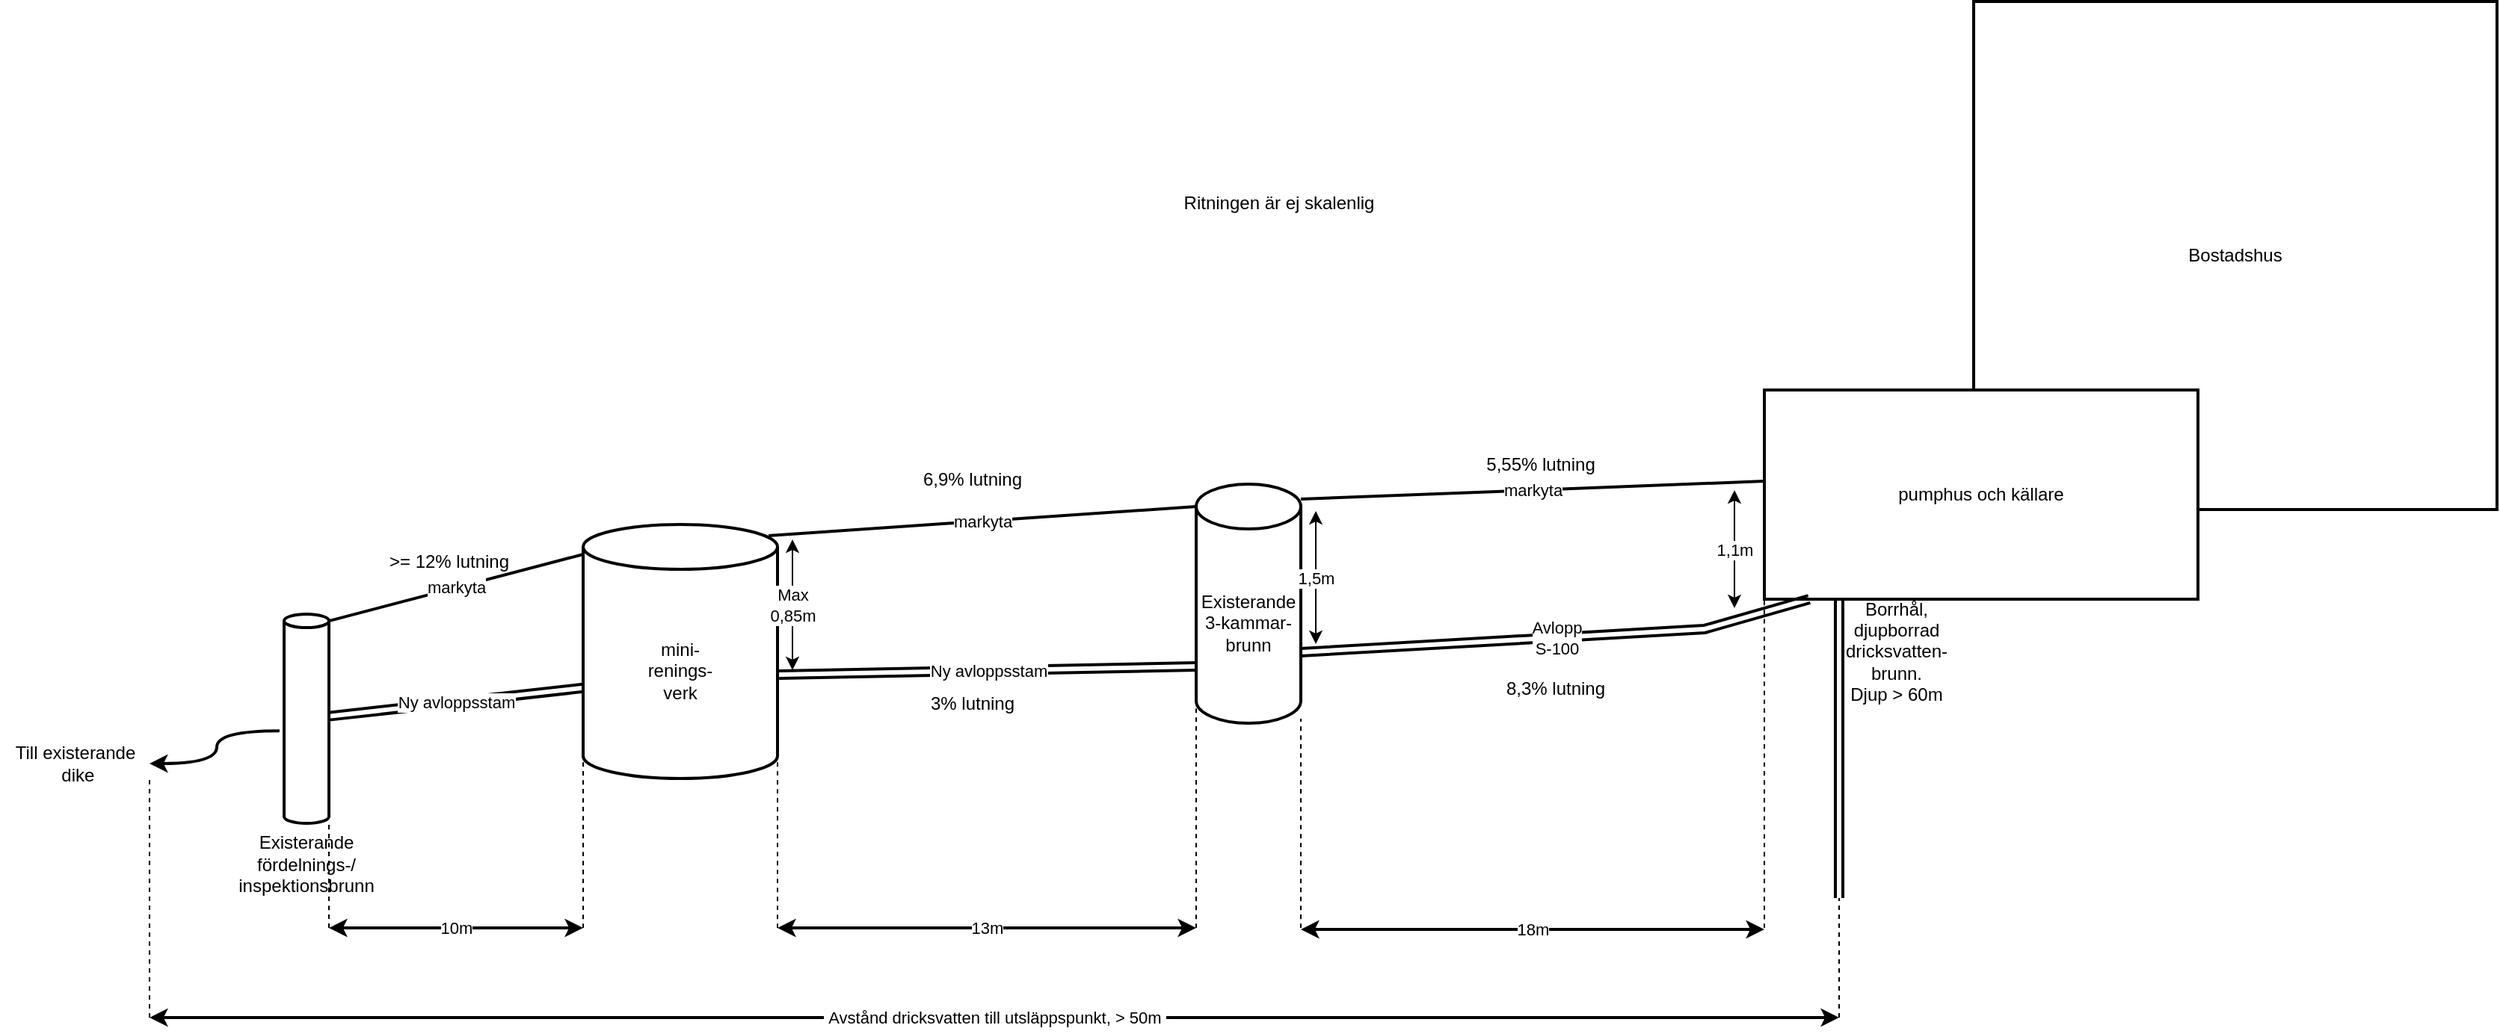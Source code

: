 <mxfile version="20.6.0" type="github">
  <diagram id="dEcU-ee0UV8H-_c2nEIc" name="Page-1">
    <mxGraphModel dx="2476" dy="919" grid="1" gridSize="10" guides="1" tooltips="1" connect="1" arrows="1" fold="1" page="1" pageScale="1" pageWidth="850" pageHeight="1100" math="0" shadow="0">
      <root>
        <mxCell id="0" />
        <mxCell id="1" parent="0" />
        <mxCell id="SarKboA0Y-ExGuH4aFD--1" value="Bostadshus" style="rounded=0;whiteSpace=wrap;html=1;strokeWidth=2;" parent="1" vertex="1">
          <mxGeometry x="490" y="20" width="350" height="340" as="geometry" />
        </mxCell>
        <mxCell id="SarKboA0Y-ExGuH4aFD--2" value="pumphus och källare" style="rounded=0;whiteSpace=wrap;html=1;strokeWidth=2;" parent="1" vertex="1">
          <mxGeometry x="350" y="280" width="290" height="140" as="geometry" />
        </mxCell>
        <mxCell id="SarKboA0Y-ExGuH4aFD--3" value="Existerande&lt;br&gt;3-kammar-&lt;br&gt;brunn" style="shape=cylinder3;whiteSpace=wrap;html=1;boundedLbl=1;backgroundOutline=1;size=15;strokeWidth=2;" parent="1" vertex="1">
          <mxGeometry x="-30" y="343" width="70" height="160" as="geometry" />
        </mxCell>
        <mxCell id="SarKboA0Y-ExGuH4aFD--6" value="markyta" style="endArrow=none;html=1;rounded=0;exitX=1;exitY=0;exitDx=0;exitDy=15;exitPerimeter=0;entryX=0;entryY=0.436;entryDx=0;entryDy=0;entryPerimeter=0;strokeWidth=2;" parent="1" target="SarKboA0Y-ExGuH4aFD--2" edge="1">
          <mxGeometry width="50" height="50" relative="1" as="geometry">
            <mxPoint x="40" y="353" as="sourcePoint" />
            <mxPoint x="350.87" y="335.06" as="targetPoint" />
            <Array as="points" />
          </mxGeometry>
        </mxCell>
        <mxCell id="SarKboA0Y-ExGuH4aFD--8" value="1,5m" style="endArrow=classic;startArrow=classic;html=1;rounded=0;" parent="1" edge="1">
          <mxGeometry width="50" height="50" relative="1" as="geometry">
            <mxPoint x="50" y="450" as="sourcePoint" />
            <mxPoint x="50" y="361" as="targetPoint" />
          </mxGeometry>
        </mxCell>
        <mxCell id="SarKboA0Y-ExGuH4aFD--10" value="mini-&lt;br&gt;renings-&lt;br&gt;verk" style="shape=cylinder3;whiteSpace=wrap;html=1;boundedLbl=1;backgroundOutline=1;size=15;strokeWidth=2;" parent="1" vertex="1">
          <mxGeometry x="-440" y="370" width="130" height="170" as="geometry" />
        </mxCell>
        <mxCell id="SarKboA0Y-ExGuH4aFD--12" value="1,1m" style="endArrow=classic;startArrow=classic;html=1;rounded=0;" parent="1" edge="1">
          <mxGeometry x="-0.013" width="50" height="50" relative="1" as="geometry">
            <mxPoint x="330" y="426" as="sourcePoint" />
            <mxPoint x="330" y="347" as="targetPoint" />
            <mxPoint as="offset" />
          </mxGeometry>
        </mxCell>
        <mxCell id="SarKboA0Y-ExGuH4aFD--15" value="markyta" style="endArrow=none;html=1;rounded=0;exitX=0.954;exitY=0.044;exitDx=0;exitDy=0;exitPerimeter=0;entryX=0;entryY=0;entryDx=0;entryDy=15;entryPerimeter=0;strokeWidth=2;" parent="1" source="SarKboA0Y-ExGuH4aFD--10" target="SarKboA0Y-ExGuH4aFD--3" edge="1">
          <mxGeometry width="50" height="50" relative="1" as="geometry">
            <mxPoint x="-311" y="374.94" as="sourcePoint" />
            <mxPoint x="-0.13" y="360.0" as="targetPoint" />
            <Array as="points" />
          </mxGeometry>
        </mxCell>
        <mxCell id="SarKboA0Y-ExGuH4aFD--18" style="edgeStyle=orthogonalEdgeStyle;rounded=0;orthogonalLoop=1;jettySize=auto;html=1;curved=1;exitX=-0.102;exitY=0.558;exitDx=0;exitDy=0;exitPerimeter=0;strokeWidth=2;" parent="1" source="SarKboA0Y-ExGuH4aFD--16" target="SarKboA0Y-ExGuH4aFD--19" edge="1">
          <mxGeometry relative="1" as="geometry">
            <mxPoint x="-740" y="500" as="targetPoint" />
          </mxGeometry>
        </mxCell>
        <mxCell id="SarKboA0Y-ExGuH4aFD--16" value="&lt;br&gt;&lt;br&gt;&lt;br&gt;&lt;br&gt;&lt;br&gt;&lt;br&gt;&lt;br&gt;&lt;br&gt;&lt;br&gt;&lt;br&gt;&lt;br&gt;&lt;br&gt;&lt;br&gt;Existerande&lt;br&gt;fördelnings-/&lt;br&gt;inspektionsbrunn" style="shape=cylinder3;whiteSpace=wrap;html=1;boundedLbl=1;backgroundOutline=1;size=4.529;strokeWidth=2;" parent="1" vertex="1">
          <mxGeometry x="-640" y="430" width="30" height="140" as="geometry" />
        </mxCell>
        <mxCell id="SarKboA0Y-ExGuH4aFD--19" value="Till existerande&lt;br&gt;&amp;nbsp;dike" style="text;html=1;align=center;verticalAlign=middle;resizable=0;points=[];autosize=1;strokeColor=none;fillColor=none;" parent="1" vertex="1">
          <mxGeometry x="-830" y="510" width="100" height="40" as="geometry" />
        </mxCell>
        <mxCell id="SarKboA0Y-ExGuH4aFD--20" value="markyta" style="endArrow=none;html=1;rounded=0;exitX=1;exitY=0;exitDx=0;exitDy=4.529;exitPerimeter=0;entryX=0;entryY=0;entryDx=0;entryDy=15;entryPerimeter=0;strokeWidth=2;" parent="1" source="SarKboA0Y-ExGuH4aFD--16" edge="1">
          <mxGeometry width="50" height="50" relative="1" as="geometry">
            <mxPoint x="-735.98" y="412.48" as="sourcePoint" />
            <mxPoint x="-440" y="390.0" as="targetPoint" />
            <Array as="points" />
          </mxGeometry>
        </mxCell>
        <mxCell id="SarKboA0Y-ExGuH4aFD--22" value="Avlopp&lt;br&gt;S-100" style="shape=link;html=1;rounded=0;strokeColor=default;startArrow=classic;startFill=1;curved=1;exitX=1;exitY=0;exitDx=0;exitDy=112.5;exitPerimeter=0;strokeWidth=2;" parent="1" source="SarKboA0Y-ExGuH4aFD--3" edge="1">
          <mxGeometry width="100" relative="1" as="geometry">
            <mxPoint x="270" y="440" as="sourcePoint" />
            <mxPoint x="380" y="420" as="targetPoint" />
            <Array as="points">
              <mxPoint x="310" y="440" />
            </Array>
          </mxGeometry>
        </mxCell>
        <mxCell id="SarKboA0Y-ExGuH4aFD--23" value="5,55% lutning" style="text;html=1;align=center;verticalAlign=middle;resizable=0;points=[];autosize=1;strokeColor=none;fillColor=none;" parent="1" vertex="1">
          <mxGeometry x="150" y="315" width="100" height="30" as="geometry" />
        </mxCell>
        <mxCell id="SarKboA0Y-ExGuH4aFD--24" value="8,3% lutning" style="text;html=1;align=center;verticalAlign=middle;resizable=0;points=[];autosize=1;strokeColor=none;fillColor=none;" parent="1" vertex="1">
          <mxGeometry x="165" y="465" width="90" height="30" as="geometry" />
        </mxCell>
        <mxCell id="SarKboA0Y-ExGuH4aFD--25" value="6,9% lutning" style="text;html=1;align=center;verticalAlign=middle;resizable=0;points=[];autosize=1;strokeColor=none;fillColor=none;" parent="1" vertex="1">
          <mxGeometry x="-225" y="325" width="90" height="30" as="geometry" />
        </mxCell>
        <mxCell id="SarKboA0Y-ExGuH4aFD--26" value="Ny avloppsstam" style="shape=link;html=1;rounded=0;strokeColor=default;startArrow=classic;startFill=1;curved=1;exitX=1.008;exitY=0.591;exitDx=0;exitDy=0;exitPerimeter=0;strokeWidth=2;" parent="1" source="SarKboA0Y-ExGuH4aFD--10" edge="1">
          <mxGeometry width="100" relative="1" as="geometry">
            <mxPoint x="-120" y="465" as="sourcePoint" />
            <mxPoint x="-30" y="465" as="targetPoint" />
          </mxGeometry>
        </mxCell>
        <mxCell id="SarKboA0Y-ExGuH4aFD--27" value="3% lutning" style="text;html=1;align=center;verticalAlign=middle;resizable=0;points=[];autosize=1;strokeColor=none;fillColor=none;" parent="1" vertex="1">
          <mxGeometry x="-220" y="475" width="80" height="30" as="geometry" />
        </mxCell>
        <mxCell id="SarKboA0Y-ExGuH4aFD--28" value="Max&lt;br&gt;0,85m" style="endArrow=classic;startArrow=classic;html=1;rounded=0;" parent="1" edge="1">
          <mxGeometry width="50" height="50" relative="1" as="geometry">
            <mxPoint x="-300" y="467.5" as="sourcePoint" />
            <mxPoint x="-300" y="380" as="targetPoint" />
          </mxGeometry>
        </mxCell>
        <mxCell id="SarKboA0Y-ExGuH4aFD--29" value="Ritningen är ej skalenlig" style="text;html=1;align=center;verticalAlign=middle;resizable=0;points=[];autosize=1;strokeColor=none;fillColor=none;" parent="1" vertex="1">
          <mxGeometry x="-50" y="140" width="150" height="30" as="geometry" />
        </mxCell>
        <mxCell id="SarKboA0Y-ExGuH4aFD--30" value="&amp;gt;= 12% lutning" style="text;html=1;align=center;verticalAlign=middle;resizable=0;points=[];autosize=1;strokeColor=none;fillColor=none;" parent="1" vertex="1">
          <mxGeometry x="-580" y="380" width="100" height="30" as="geometry" />
        </mxCell>
        <mxCell id="SarKboA0Y-ExGuH4aFD--31" value="Ny avloppsstam" style="shape=link;html=1;rounded=0;strokeColor=default;startArrow=classic;startFill=1;curved=1;strokeWidth=2;" parent="1" source="SarKboA0Y-ExGuH4aFD--16" edge="1">
          <mxGeometry width="100" relative="1" as="geometry">
            <mxPoint x="-540" y="479.41" as="sourcePoint" />
            <mxPoint x="-440" y="479.41" as="targetPoint" />
          </mxGeometry>
        </mxCell>
        <mxCell id="SarKboA0Y-ExGuH4aFD--32" value="" style="endArrow=none;dashed=1;html=1;rounded=0;strokeColor=default;curved=1;entryX=1;entryY=0.981;entryDx=0;entryDy=0;entryPerimeter=0;" parent="1" target="SarKboA0Y-ExGuH4aFD--3" edge="1">
          <mxGeometry width="50" height="50" relative="1" as="geometry">
            <mxPoint x="40" y="640" as="sourcePoint" />
            <mxPoint x="40" y="551" as="targetPoint" />
          </mxGeometry>
        </mxCell>
        <mxCell id="SarKboA0Y-ExGuH4aFD--33" value="" style="endArrow=none;dashed=1;html=1;rounded=0;strokeColor=default;curved=1;" parent="1" edge="1">
          <mxGeometry width="50" height="50" relative="1" as="geometry">
            <mxPoint x="350" y="640" as="sourcePoint" />
            <mxPoint x="350" y="420" as="targetPoint" />
          </mxGeometry>
        </mxCell>
        <mxCell id="SarKboA0Y-ExGuH4aFD--34" value="18m" style="endArrow=classic;startArrow=classic;html=1;rounded=0;strokeColor=default;curved=1;strokeWidth=2;" parent="1" edge="1">
          <mxGeometry width="50" height="50" relative="1" as="geometry">
            <mxPoint x="40" y="641" as="sourcePoint" />
            <mxPoint x="350" y="641" as="targetPoint" />
          </mxGeometry>
        </mxCell>
        <mxCell id="SarKboA0Y-ExGuH4aFD--35" value="" style="endArrow=none;dashed=1;html=1;rounded=0;strokeColor=default;curved=1;entryX=0;entryY=1;entryDx=0;entryDy=-15;entryPerimeter=0;" parent="1" target="SarKboA0Y-ExGuH4aFD--3" edge="1">
          <mxGeometry width="50" height="50" relative="1" as="geometry">
            <mxPoint x="-30" y="640" as="sourcePoint" />
            <mxPoint x="-20" y="549.0" as="targetPoint" />
          </mxGeometry>
        </mxCell>
        <mxCell id="SarKboA0Y-ExGuH4aFD--36" value="" style="endArrow=none;dashed=1;html=1;rounded=0;strokeColor=default;curved=1;entryX=1;entryY=1;entryDx=0;entryDy=-15;entryPerimeter=0;" parent="1" target="SarKboA0Y-ExGuH4aFD--10" edge="1">
          <mxGeometry width="50" height="50" relative="1" as="geometry">
            <mxPoint x="-310" y="640" as="sourcePoint" />
            <mxPoint x="-310" y="550.0" as="targetPoint" />
          </mxGeometry>
        </mxCell>
        <mxCell id="SarKboA0Y-ExGuH4aFD--37" value="13m" style="endArrow=classic;startArrow=classic;html=1;rounded=0;strokeColor=default;curved=1;strokeWidth=2;" parent="1" edge="1">
          <mxGeometry width="50" height="50" relative="1" as="geometry">
            <mxPoint x="-310" y="640" as="sourcePoint" />
            <mxPoint x="-30" y="640" as="targetPoint" />
          </mxGeometry>
        </mxCell>
        <mxCell id="SarKboA0Y-ExGuH4aFD--38" value="" style="endArrow=none;dashed=1;html=1;rounded=0;strokeColor=default;curved=1;entryX=0;entryY=1;entryDx=0;entryDy=-15;entryPerimeter=0;" parent="1" edge="1">
          <mxGeometry width="50" height="50" relative="1" as="geometry">
            <mxPoint x="-440" y="640" as="sourcePoint" />
            <mxPoint x="-440" y="520" as="targetPoint" />
          </mxGeometry>
        </mxCell>
        <mxCell id="SarKboA0Y-ExGuH4aFD--39" value="" style="endArrow=none;dashed=1;html=1;rounded=0;strokeColor=default;curved=1;entryX=1;entryY=1;entryDx=0;entryDy=-15;entryPerimeter=0;" parent="1" edge="1">
          <mxGeometry width="50" height="50" relative="1" as="geometry">
            <mxPoint x="-610" y="640" as="sourcePoint" />
            <mxPoint x="-610" y="570.0" as="targetPoint" />
          </mxGeometry>
        </mxCell>
        <mxCell id="SarKboA0Y-ExGuH4aFD--40" value="10m" style="endArrow=classic;startArrow=classic;html=1;rounded=0;strokeColor=default;curved=1;strokeWidth=2;" parent="1" edge="1">
          <mxGeometry width="50" height="50" relative="1" as="geometry">
            <mxPoint x="-610" y="640.0" as="sourcePoint" />
            <mxPoint x="-440" y="640" as="targetPoint" />
          </mxGeometry>
        </mxCell>
        <mxCell id="heA60xGhbs8UXRdRQO-w-1" value="" style="shape=link;html=1;rounded=0;strokeWidth=2;" edge="1" parent="1">
          <mxGeometry width="100" relative="1" as="geometry">
            <mxPoint x="400" y="420" as="sourcePoint" />
            <mxPoint x="400" y="620" as="targetPoint" />
          </mxGeometry>
        </mxCell>
        <mxCell id="heA60xGhbs8UXRdRQO-w-2" value="Borrhål,&lt;br&gt;djupborrad&lt;br&gt;dricksvatten-&lt;br&gt;brunn.&lt;br&gt;Djup &amp;gt; 60m" style="text;html=1;align=center;verticalAlign=middle;resizable=0;points=[];autosize=1;strokeColor=none;fillColor=none;" vertex="1" parent="1">
          <mxGeometry x="393" y="410" width="90" height="90" as="geometry" />
        </mxCell>
        <mxCell id="heA60xGhbs8UXRdRQO-w-6" value="" style="endArrow=none;dashed=1;html=1;rounded=0;" edge="1" parent="1">
          <mxGeometry width="50" height="50" relative="1" as="geometry">
            <mxPoint x="400" y="700" as="sourcePoint" />
            <mxPoint x="400" y="620" as="targetPoint" />
          </mxGeometry>
        </mxCell>
        <mxCell id="heA60xGhbs8UXRdRQO-w-7" value="" style="endArrow=none;dashed=1;html=1;rounded=0;" edge="1" parent="1">
          <mxGeometry width="50" height="50" relative="1" as="geometry">
            <mxPoint x="-730" y="700" as="sourcePoint" />
            <mxPoint x="-730" y="540" as="targetPoint" />
          </mxGeometry>
        </mxCell>
        <mxCell id="heA60xGhbs8UXRdRQO-w-8" value="&amp;nbsp;Avstånd dricksvatten till utsläppspunkt, &amp;gt; 50m&amp;nbsp;" style="endArrow=classic;startArrow=classic;html=1;rounded=0;strokeWidth=2;" edge="1" parent="1">
          <mxGeometry width="50" height="50" relative="1" as="geometry">
            <mxPoint x="-730" y="700" as="sourcePoint" />
            <mxPoint x="400" y="700" as="targetPoint" />
          </mxGeometry>
        </mxCell>
      </root>
    </mxGraphModel>
  </diagram>
</mxfile>

